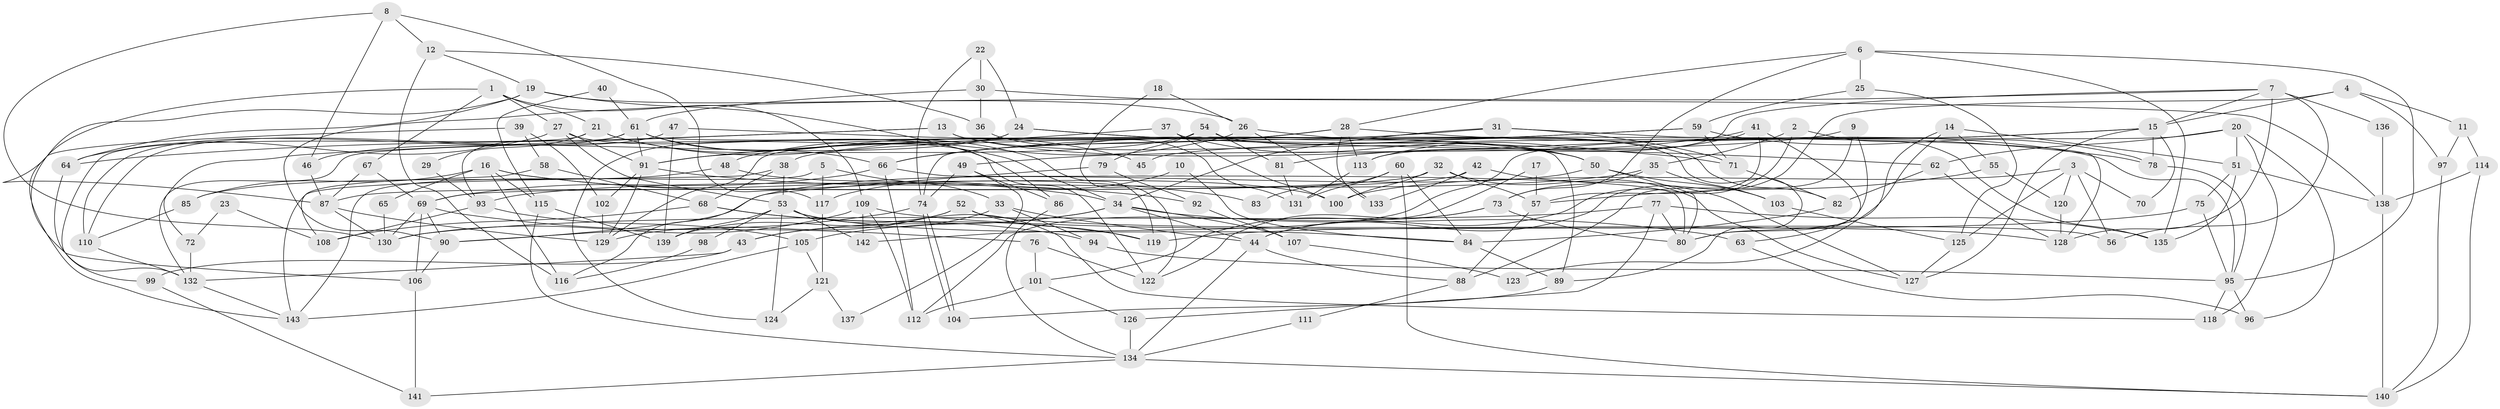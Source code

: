 // Generated by graph-tools (version 1.1) at 2025/11/02/27/25 16:11:18]
// undirected, 143 vertices, 286 edges
graph export_dot {
graph [start="1"]
  node [color=gray90,style=filled];
  1;
  2;
  3;
  4;
  5;
  6;
  7;
  8;
  9;
  10;
  11;
  12;
  13;
  14;
  15;
  16;
  17;
  18;
  19;
  20;
  21;
  22;
  23;
  24;
  25;
  26;
  27;
  28;
  29;
  30;
  31;
  32;
  33;
  34;
  35;
  36;
  37;
  38;
  39;
  40;
  41;
  42;
  43;
  44;
  45;
  46;
  47;
  48;
  49;
  50;
  51;
  52;
  53;
  54;
  55;
  56;
  57;
  58;
  59;
  60;
  61;
  62;
  63;
  64;
  65;
  66;
  67;
  68;
  69;
  70;
  71;
  72;
  73;
  74;
  75;
  76;
  77;
  78;
  79;
  80;
  81;
  82;
  83;
  84;
  85;
  86;
  87;
  88;
  89;
  90;
  91;
  92;
  93;
  94;
  95;
  96;
  97;
  98;
  99;
  100;
  101;
  102;
  103;
  104;
  105;
  106;
  107;
  108;
  109;
  110;
  111;
  112;
  113;
  114;
  115;
  116;
  117;
  118;
  119;
  120;
  121;
  122;
  123;
  124;
  125;
  126;
  127;
  128;
  129;
  130;
  131;
  132;
  133;
  134;
  135;
  136;
  137;
  138;
  139;
  140;
  141;
  142;
  143;
  1 -- 27;
  1 -- 87;
  1 -- 21;
  1 -- 67;
  1 -- 109;
  2 -- 135;
  2 -- 35;
  2 -- 44;
  3 -- 100;
  3 -- 125;
  3 -- 56;
  3 -- 70;
  3 -- 120;
  4 -- 15;
  4 -- 44;
  4 -- 11;
  4 -- 97;
  5 -- 33;
  5 -- 143;
  5 -- 117;
  6 -- 73;
  6 -- 95;
  6 -- 25;
  6 -- 28;
  6 -- 135;
  7 -- 90;
  7 -- 128;
  7 -- 15;
  7 -- 56;
  7 -- 113;
  7 -- 136;
  8 -- 117;
  8 -- 130;
  8 -- 12;
  8 -- 46;
  9 -- 49;
  9 -- 88;
  9 -- 80;
  10 -- 84;
  10 -- 117;
  11 -- 97;
  11 -- 114;
  12 -- 19;
  12 -- 36;
  12 -- 116;
  13 -- 95;
  13 -- 50;
  13 -- 64;
  13 -- 72;
  14 -- 51;
  14 -- 80;
  14 -- 55;
  14 -- 123;
  15 -- 78;
  15 -- 38;
  15 -- 45;
  15 -- 70;
  15 -- 127;
  16 -- 85;
  16 -- 34;
  16 -- 65;
  16 -- 83;
  16 -- 115;
  16 -- 116;
  17 -- 57;
  17 -- 112;
  18 -- 122;
  18 -- 26;
  19 -- 64;
  19 -- 106;
  19 -- 26;
  19 -- 86;
  20 -- 96;
  20 -- 51;
  20 -- 62;
  20 -- 118;
  20 -- 142;
  21 -- 99;
  21 -- 29;
  21 -- 34;
  21 -- 45;
  22 -- 30;
  22 -- 24;
  22 -- 74;
  23 -- 72;
  23 -- 108;
  24 -- 71;
  24 -- 46;
  24 -- 62;
  24 -- 124;
  25 -- 59;
  25 -- 125;
  26 -- 82;
  26 -- 48;
  26 -- 133;
  27 -- 91;
  27 -- 64;
  27 -- 53;
  27 -- 122;
  28 -- 78;
  28 -- 66;
  28 -- 113;
  28 -- 129;
  28 -- 133;
  29 -- 93;
  30 -- 138;
  30 -- 61;
  30 -- 36;
  31 -- 132;
  31 -- 128;
  31 -- 34;
  31 -- 71;
  32 -- 127;
  32 -- 87;
  32 -- 57;
  32 -- 100;
  33 -- 44;
  33 -- 94;
  33 -- 43;
  34 -- 43;
  34 -- 44;
  34 -- 63;
  34 -- 105;
  34 -- 107;
  35 -- 103;
  35 -- 73;
  35 -- 93;
  36 -- 131;
  37 -- 91;
  37 -- 50;
  37 -- 100;
  38 -- 53;
  38 -- 68;
  38 -- 143;
  39 -- 58;
  39 -- 102;
  39 -- 143;
  40 -- 115;
  40 -- 61;
  41 -- 57;
  41 -- 113;
  41 -- 63;
  41 -- 81;
  42 -- 133;
  42 -- 69;
  42 -- 127;
  43 -- 99;
  43 -- 132;
  44 -- 88;
  44 -- 134;
  46 -- 87;
  47 -- 139;
  47 -- 50;
  47 -- 110;
  48 -- 100;
  48 -- 85;
  49 -- 74;
  49 -- 86;
  49 -- 137;
  50 -- 80;
  50 -- 90;
  50 -- 103;
  51 -- 138;
  51 -- 135;
  51 -- 75;
  52 -- 56;
  52 -- 129;
  52 -- 119;
  52 -- 139;
  53 -- 142;
  53 -- 84;
  53 -- 98;
  53 -- 118;
  53 -- 124;
  53 -- 139;
  54 -- 81;
  54 -- 89;
  54 -- 79;
  54 -- 91;
  55 -- 120;
  55 -- 57;
  57 -- 88;
  58 -- 68;
  58 -- 108;
  59 -- 74;
  59 -- 66;
  59 -- 71;
  59 -- 78;
  60 -- 131;
  60 -- 84;
  60 -- 83;
  60 -- 140;
  61 -- 110;
  61 -- 93;
  61 -- 66;
  61 -- 89;
  61 -- 91;
  61 -- 119;
  62 -- 82;
  62 -- 128;
  63 -- 96;
  64 -- 132;
  65 -- 130;
  66 -- 69;
  66 -- 80;
  66 -- 112;
  67 -- 87;
  67 -- 69;
  68 -- 119;
  68 -- 94;
  68 -- 108;
  69 -- 76;
  69 -- 90;
  69 -- 106;
  69 -- 130;
  71 -- 82;
  72 -- 132;
  73 -- 122;
  73 -- 80;
  73 -- 101;
  74 -- 104;
  74 -- 104;
  74 -- 90;
  75 -- 119;
  75 -- 95;
  76 -- 101;
  76 -- 122;
  77 -- 80;
  77 -- 126;
  77 -- 130;
  77 -- 135;
  78 -- 95;
  79 -- 116;
  79 -- 92;
  81 -- 131;
  82 -- 84;
  84 -- 89;
  85 -- 110;
  86 -- 134;
  87 -- 130;
  87 -- 129;
  88 -- 111;
  89 -- 104;
  90 -- 106;
  91 -- 92;
  91 -- 102;
  91 -- 129;
  92 -- 107;
  93 -- 105;
  93 -- 108;
  94 -- 95;
  95 -- 118;
  95 -- 96;
  97 -- 140;
  98 -- 116;
  99 -- 141;
  101 -- 112;
  101 -- 126;
  102 -- 129;
  103 -- 125;
  105 -- 143;
  105 -- 121;
  106 -- 141;
  107 -- 123;
  109 -- 130;
  109 -- 112;
  109 -- 128;
  109 -- 142;
  110 -- 132;
  111 -- 134;
  113 -- 131;
  114 -- 140;
  114 -- 138;
  115 -- 139;
  115 -- 134;
  117 -- 121;
  120 -- 128;
  121 -- 124;
  121 -- 137;
  125 -- 127;
  126 -- 134;
  132 -- 143;
  134 -- 140;
  134 -- 141;
  136 -- 138;
  138 -- 140;
}
